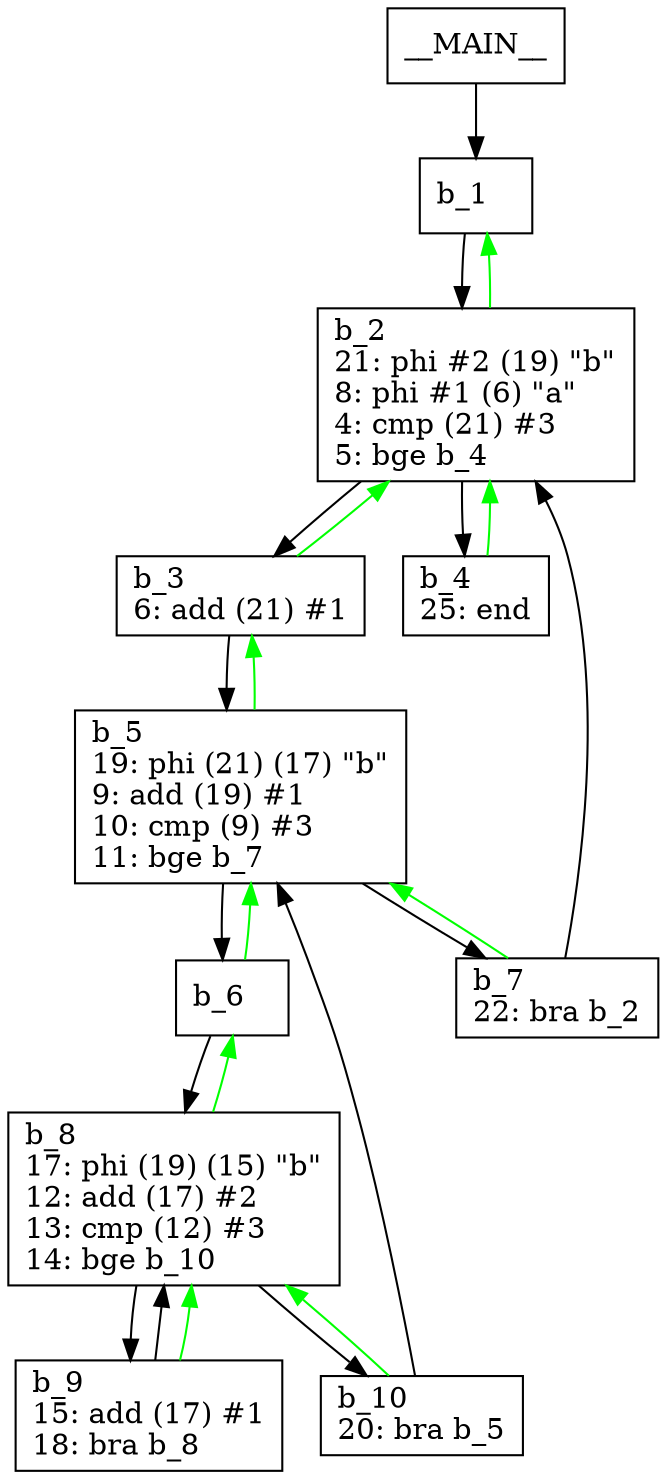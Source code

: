 digraph Computation {
node [shape=box];
__MAIN__ -> b_1;
b_1 [label="b_1\l"]
b_1 -> b_2;
b_2 [label="b_2\l21: phi #2 (19) \"b\"\l8: phi #1 (6) \"a\"\l4: cmp (21) #3\l5: bge b_4\l"]
b_2 -> b_3;
b_3 [label="b_3\l6: add (21) #1\l"]
b_3 -> b_5;
b_5 [label="b_5\l19: phi (21) (17) \"b\"\l9: add (19) #1\l10: cmp (9) #3\l11: bge b_7\l"]
b_5 -> b_6;
b_6 [label="b_6\l"]
b_6 -> b_8;
b_8 [label="b_8\l17: phi (19) (15) \"b\"\l12: add (17) #2\l13: cmp (12) #3\l14: bge b_10\l"]
b_8 -> b_9;
b_9 [label="b_9\l15: add (17) #1\l18: bra b_8\l"]
b_9 -> b_8;
b_9 -> b_8[color="green"];
b_8 -> b_10;
b_10 [label="b_10\l20: bra b_5\l"]
b_10 -> b_5;
b_10 -> b_8[color="green"];
b_8 -> b_6[color="green"];
b_6 -> b_5[color="green"];
b_5 -> b_7;
b_7 [label="b_7\l22: bra b_2\l"]
b_7 -> b_2;
b_7 -> b_5[color="green"];
b_5 -> b_3[color="green"];
b_3 -> b_2[color="green"];
b_2 -> b_4;
b_4 [label="b_4\l25: end\l"]
b_4 -> b_2[color="green"];
b_2 -> b_1[color="green"];
}